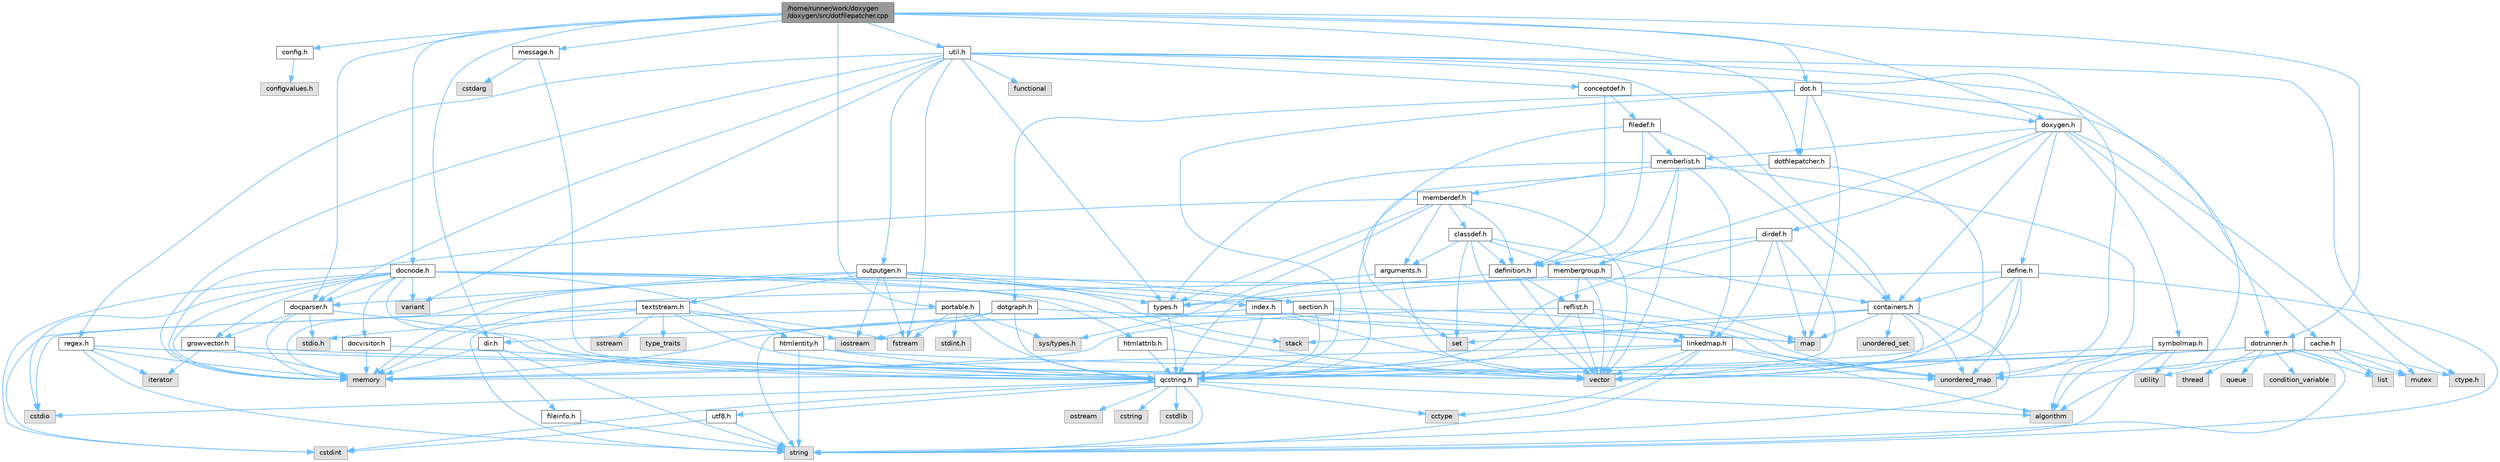 digraph "/home/runner/work/doxygen/doxygen/src/dotfilepatcher.cpp"
{
 // INTERACTIVE_SVG=YES
 // LATEX_PDF_SIZE
  bgcolor="transparent";
  edge [fontname=Helvetica,fontsize=10,labelfontname=Helvetica,labelfontsize=10];
  node [fontname=Helvetica,fontsize=10,shape=box,height=0.2,width=0.4];
  Node1 [id="Node000001",label="/home/runner/work/doxygen\l/doxygen/src/dotfilepatcher.cpp",height=0.2,width=0.4,color="gray40", fillcolor="grey60", style="filled", fontcolor="black",tooltip=" "];
  Node1 -> Node2 [id="edge1_Node000001_Node000002",color="steelblue1",style="solid",tooltip=" "];
  Node2 [id="Node000002",label="dotfilepatcher.h",height=0.2,width=0.4,color="grey40", fillcolor="white", style="filled",URL="$d3/d38/dotfilepatcher_8h.html",tooltip=" "];
  Node2 -> Node3 [id="edge2_Node000002_Node000003",color="steelblue1",style="solid",tooltip=" "];
  Node3 [id="Node000003",label="vector",height=0.2,width=0.4,color="grey60", fillcolor="#E0E0E0", style="filled",tooltip=" "];
  Node2 -> Node4 [id="edge3_Node000002_Node000004",color="steelblue1",style="solid",tooltip=" "];
  Node4 [id="Node000004",label="qcstring.h",height=0.2,width=0.4,color="grey40", fillcolor="white", style="filled",URL="$d7/d5c/qcstring_8h.html",tooltip=" "];
  Node4 -> Node5 [id="edge4_Node000004_Node000005",color="steelblue1",style="solid",tooltip=" "];
  Node5 [id="Node000005",label="string",height=0.2,width=0.4,color="grey60", fillcolor="#E0E0E0", style="filled",tooltip=" "];
  Node4 -> Node6 [id="edge5_Node000004_Node000006",color="steelblue1",style="solid",tooltip=" "];
  Node6 [id="Node000006",label="algorithm",height=0.2,width=0.4,color="grey60", fillcolor="#E0E0E0", style="filled",tooltip=" "];
  Node4 -> Node7 [id="edge6_Node000004_Node000007",color="steelblue1",style="solid",tooltip=" "];
  Node7 [id="Node000007",label="cctype",height=0.2,width=0.4,color="grey60", fillcolor="#E0E0E0", style="filled",tooltip=" "];
  Node4 -> Node8 [id="edge7_Node000004_Node000008",color="steelblue1",style="solid",tooltip=" "];
  Node8 [id="Node000008",label="cstring",height=0.2,width=0.4,color="grey60", fillcolor="#E0E0E0", style="filled",tooltip=" "];
  Node4 -> Node9 [id="edge8_Node000004_Node000009",color="steelblue1",style="solid",tooltip=" "];
  Node9 [id="Node000009",label="cstdio",height=0.2,width=0.4,color="grey60", fillcolor="#E0E0E0", style="filled",tooltip=" "];
  Node4 -> Node10 [id="edge9_Node000004_Node000010",color="steelblue1",style="solid",tooltip=" "];
  Node10 [id="Node000010",label="cstdlib",height=0.2,width=0.4,color="grey60", fillcolor="#E0E0E0", style="filled",tooltip=" "];
  Node4 -> Node11 [id="edge10_Node000004_Node000011",color="steelblue1",style="solid",tooltip=" "];
  Node11 [id="Node000011",label="cstdint",height=0.2,width=0.4,color="grey60", fillcolor="#E0E0E0", style="filled",tooltip=" "];
  Node4 -> Node12 [id="edge11_Node000004_Node000012",color="steelblue1",style="solid",tooltip=" "];
  Node12 [id="Node000012",label="ostream",height=0.2,width=0.4,color="grey60", fillcolor="#E0E0E0", style="filled",tooltip=" "];
  Node4 -> Node13 [id="edge12_Node000004_Node000013",color="steelblue1",style="solid",tooltip=" "];
  Node13 [id="Node000013",label="utf8.h",height=0.2,width=0.4,color="grey40", fillcolor="white", style="filled",URL="$db/d7c/utf8_8h.html",tooltip="Various UTF8 related helper functions."];
  Node13 -> Node11 [id="edge13_Node000013_Node000011",color="steelblue1",style="solid",tooltip=" "];
  Node13 -> Node5 [id="edge14_Node000013_Node000005",color="steelblue1",style="solid",tooltip=" "];
  Node1 -> Node14 [id="edge15_Node000001_Node000014",color="steelblue1",style="solid",tooltip=" "];
  Node14 [id="Node000014",label="dotrunner.h",height=0.2,width=0.4,color="grey40", fillcolor="white", style="filled",URL="$d2/dd1/dotrunner_8h.html",tooltip=" "];
  Node14 -> Node5 [id="edge16_Node000014_Node000005",color="steelblue1",style="solid",tooltip=" "];
  Node14 -> Node15 [id="edge17_Node000014_Node000015",color="steelblue1",style="solid",tooltip=" "];
  Node15 [id="Node000015",label="thread",height=0.2,width=0.4,color="grey60", fillcolor="#E0E0E0", style="filled",tooltip=" "];
  Node14 -> Node16 [id="edge18_Node000014_Node000016",color="steelblue1",style="solid",tooltip=" "];
  Node16 [id="Node000016",label="list",height=0.2,width=0.4,color="grey60", fillcolor="#E0E0E0", style="filled",tooltip=" "];
  Node14 -> Node17 [id="edge19_Node000014_Node000017",color="steelblue1",style="solid",tooltip=" "];
  Node17 [id="Node000017",label="queue",height=0.2,width=0.4,color="grey60", fillcolor="#E0E0E0", style="filled",tooltip=" "];
  Node14 -> Node18 [id="edge20_Node000014_Node000018",color="steelblue1",style="solid",tooltip=" "];
  Node18 [id="Node000018",label="mutex",height=0.2,width=0.4,color="grey60", fillcolor="#E0E0E0", style="filled",tooltip=" "];
  Node14 -> Node19 [id="edge21_Node000014_Node000019",color="steelblue1",style="solid",tooltip=" "];
  Node19 [id="Node000019",label="condition_variable",height=0.2,width=0.4,color="grey60", fillcolor="#E0E0E0", style="filled",tooltip=" "];
  Node14 -> Node20 [id="edge22_Node000014_Node000020",color="steelblue1",style="solid",tooltip=" "];
  Node20 [id="Node000020",label="memory",height=0.2,width=0.4,color="grey60", fillcolor="#E0E0E0", style="filled",tooltip=" "];
  Node14 -> Node4 [id="edge23_Node000014_Node000004",color="steelblue1",style="solid",tooltip=" "];
  Node1 -> Node21 [id="edge24_Node000001_Node000021",color="steelblue1",style="solid",tooltip=" "];
  Node21 [id="Node000021",label="config.h",height=0.2,width=0.4,color="grey40", fillcolor="white", style="filled",URL="$db/d16/config_8h.html",tooltip=" "];
  Node21 -> Node22 [id="edge25_Node000021_Node000022",color="steelblue1",style="solid",tooltip=" "];
  Node22 [id="Node000022",label="configvalues.h",height=0.2,width=0.4,color="grey60", fillcolor="#E0E0E0", style="filled",tooltip=" "];
  Node1 -> Node23 [id="edge26_Node000001_Node000023",color="steelblue1",style="solid",tooltip=" "];
  Node23 [id="Node000023",label="message.h",height=0.2,width=0.4,color="grey40", fillcolor="white", style="filled",URL="$d2/d0d/message_8h.html",tooltip=" "];
  Node23 -> Node24 [id="edge27_Node000023_Node000024",color="steelblue1",style="solid",tooltip=" "];
  Node24 [id="Node000024",label="cstdarg",height=0.2,width=0.4,color="grey60", fillcolor="#E0E0E0", style="filled",tooltip=" "];
  Node23 -> Node4 [id="edge28_Node000023_Node000004",color="steelblue1",style="solid",tooltip=" "];
  Node1 -> Node25 [id="edge29_Node000001_Node000025",color="steelblue1",style="solid",tooltip=" "];
  Node25 [id="Node000025",label="docparser.h",height=0.2,width=0.4,color="grey40", fillcolor="white", style="filled",URL="$de/d9c/docparser_8h.html",tooltip=" "];
  Node25 -> Node26 [id="edge30_Node000025_Node000026",color="steelblue1",style="solid",tooltip=" "];
  Node26 [id="Node000026",label="stdio.h",height=0.2,width=0.4,color="grey60", fillcolor="#E0E0E0", style="filled",tooltip=" "];
  Node25 -> Node20 [id="edge31_Node000025_Node000020",color="steelblue1",style="solid",tooltip=" "];
  Node25 -> Node4 [id="edge32_Node000025_Node000004",color="steelblue1",style="solid",tooltip=" "];
  Node25 -> Node27 [id="edge33_Node000025_Node000027",color="steelblue1",style="solid",tooltip=" "];
  Node27 [id="Node000027",label="growvector.h",height=0.2,width=0.4,color="grey40", fillcolor="white", style="filled",URL="$d7/d50/growvector_8h.html",tooltip=" "];
  Node27 -> Node3 [id="edge34_Node000027_Node000003",color="steelblue1",style="solid",tooltip=" "];
  Node27 -> Node20 [id="edge35_Node000027_Node000020",color="steelblue1",style="solid",tooltip=" "];
  Node27 -> Node28 [id="edge36_Node000027_Node000028",color="steelblue1",style="solid",tooltip=" "];
  Node28 [id="Node000028",label="iterator",height=0.2,width=0.4,color="grey60", fillcolor="#E0E0E0", style="filled",tooltip=" "];
  Node1 -> Node29 [id="edge37_Node000001_Node000029",color="steelblue1",style="solid",tooltip=" "];
  Node29 [id="Node000029",label="docnode.h",height=0.2,width=0.4,color="grey40", fillcolor="white", style="filled",URL="$de/d2b/docnode_8h.html",tooltip=" "];
  Node29 -> Node9 [id="edge38_Node000029_Node000009",color="steelblue1",style="solid",tooltip=" "];
  Node29 -> Node11 [id="edge39_Node000029_Node000011",color="steelblue1",style="solid",tooltip=" "];
  Node29 -> Node3 [id="edge40_Node000029_Node000003",color="steelblue1",style="solid",tooltip=" "];
  Node29 -> Node20 [id="edge41_Node000029_Node000020",color="steelblue1",style="solid",tooltip=" "];
  Node29 -> Node30 [id="edge42_Node000029_Node000030",color="steelblue1",style="solid",tooltip=" "];
  Node30 [id="Node000030",label="variant",height=0.2,width=0.4,color="grey60", fillcolor="#E0E0E0", style="filled",tooltip=" "];
  Node29 -> Node4 [id="edge43_Node000029_Node000004",color="steelblue1",style="solid",tooltip=" "];
  Node29 -> Node31 [id="edge44_Node000029_Node000031",color="steelblue1",style="solid",tooltip=" "];
  Node31 [id="Node000031",label="docvisitor.h",height=0.2,width=0.4,color="grey40", fillcolor="white", style="filled",URL="$d2/d3c/docvisitor_8h.html",tooltip=" "];
  Node31 -> Node20 [id="edge45_Node000031_Node000020",color="steelblue1",style="solid",tooltip=" "];
  Node31 -> Node4 [id="edge46_Node000031_Node000004",color="steelblue1",style="solid",tooltip=" "];
  Node29 -> Node25 [id="edge47_Node000029_Node000025",color="steelblue1",style="solid",tooltip=" "];
  Node29 -> Node32 [id="edge48_Node000029_Node000032",color="steelblue1",style="solid",tooltip=" "];
  Node32 [id="Node000032",label="htmlattrib.h",height=0.2,width=0.4,color="grey40", fillcolor="white", style="filled",URL="$d0/d73/htmlattrib_8h.html",tooltip=" "];
  Node32 -> Node3 [id="edge49_Node000032_Node000003",color="steelblue1",style="solid",tooltip=" "];
  Node32 -> Node4 [id="edge50_Node000032_Node000004",color="steelblue1",style="solid",tooltip=" "];
  Node29 -> Node33 [id="edge51_Node000029_Node000033",color="steelblue1",style="solid",tooltip=" "];
  Node33 [id="Node000033",label="htmlentity.h",height=0.2,width=0.4,color="grey40", fillcolor="white", style="filled",URL="$db/dc6/htmlentity_8h.html",tooltip=" "];
  Node33 -> Node34 [id="edge52_Node000033_Node000034",color="steelblue1",style="solid",tooltip=" "];
  Node34 [id="Node000034",label="unordered_map",height=0.2,width=0.4,color="grey60", fillcolor="#E0E0E0", style="filled",tooltip=" "];
  Node33 -> Node5 [id="edge53_Node000033_Node000005",color="steelblue1",style="solid",tooltip=" "];
  Node33 -> Node4 [id="edge54_Node000033_Node000004",color="steelblue1",style="solid",tooltip=" "];
  Node29 -> Node27 [id="edge55_Node000029_Node000027",color="steelblue1",style="solid",tooltip=" "];
  Node29 -> Node35 [id="edge56_Node000029_Node000035",color="steelblue1",style="solid",tooltip=" "];
  Node35 [id="Node000035",label="section.h",height=0.2,width=0.4,color="grey40", fillcolor="white", style="filled",URL="$d1/d2a/section_8h.html",tooltip=" "];
  Node35 -> Node5 [id="edge57_Node000035_Node000005",color="steelblue1",style="solid",tooltip=" "];
  Node35 -> Node34 [id="edge58_Node000035_Node000034",color="steelblue1",style="solid",tooltip=" "];
  Node35 -> Node4 [id="edge59_Node000035_Node000004",color="steelblue1",style="solid",tooltip=" "];
  Node35 -> Node36 [id="edge60_Node000035_Node000036",color="steelblue1",style="solid",tooltip=" "];
  Node36 [id="Node000036",label="linkedmap.h",height=0.2,width=0.4,color="grey40", fillcolor="white", style="filled",URL="$da/de1/linkedmap_8h.html",tooltip=" "];
  Node36 -> Node34 [id="edge61_Node000036_Node000034",color="steelblue1",style="solid",tooltip=" "];
  Node36 -> Node3 [id="edge62_Node000036_Node000003",color="steelblue1",style="solid",tooltip=" "];
  Node36 -> Node20 [id="edge63_Node000036_Node000020",color="steelblue1",style="solid",tooltip=" "];
  Node36 -> Node5 [id="edge64_Node000036_Node000005",color="steelblue1",style="solid",tooltip=" "];
  Node36 -> Node6 [id="edge65_Node000036_Node000006",color="steelblue1",style="solid",tooltip=" "];
  Node36 -> Node7 [id="edge66_Node000036_Node000007",color="steelblue1",style="solid",tooltip=" "];
  Node36 -> Node4 [id="edge67_Node000036_Node000004",color="steelblue1",style="solid",tooltip=" "];
  Node1 -> Node37 [id="edge68_Node000001_Node000037",color="steelblue1",style="solid",tooltip=" "];
  Node37 [id="Node000037",label="doxygen.h",height=0.2,width=0.4,color="grey40", fillcolor="white", style="filled",URL="$d1/da1/doxygen_8h.html",tooltip=" "];
  Node37 -> Node18 [id="edge69_Node000037_Node000018",color="steelblue1",style="solid",tooltip=" "];
  Node37 -> Node38 [id="edge70_Node000037_Node000038",color="steelblue1",style="solid",tooltip=" "];
  Node38 [id="Node000038",label="containers.h",height=0.2,width=0.4,color="grey40", fillcolor="white", style="filled",URL="$d5/d75/containers_8h.html",tooltip=" "];
  Node38 -> Node3 [id="edge71_Node000038_Node000003",color="steelblue1",style="solid",tooltip=" "];
  Node38 -> Node5 [id="edge72_Node000038_Node000005",color="steelblue1",style="solid",tooltip=" "];
  Node38 -> Node39 [id="edge73_Node000038_Node000039",color="steelblue1",style="solid",tooltip=" "];
  Node39 [id="Node000039",label="set",height=0.2,width=0.4,color="grey60", fillcolor="#E0E0E0", style="filled",tooltip=" "];
  Node38 -> Node40 [id="edge74_Node000038_Node000040",color="steelblue1",style="solid",tooltip=" "];
  Node40 [id="Node000040",label="map",height=0.2,width=0.4,color="grey60", fillcolor="#E0E0E0", style="filled",tooltip=" "];
  Node38 -> Node41 [id="edge75_Node000038_Node000041",color="steelblue1",style="solid",tooltip=" "];
  Node41 [id="Node000041",label="unordered_set",height=0.2,width=0.4,color="grey60", fillcolor="#E0E0E0", style="filled",tooltip=" "];
  Node38 -> Node34 [id="edge76_Node000038_Node000034",color="steelblue1",style="solid",tooltip=" "];
  Node38 -> Node42 [id="edge77_Node000038_Node000042",color="steelblue1",style="solid",tooltip=" "];
  Node42 [id="Node000042",label="stack",height=0.2,width=0.4,color="grey60", fillcolor="#E0E0E0", style="filled",tooltip=" "];
  Node37 -> Node43 [id="edge78_Node000037_Node000043",color="steelblue1",style="solid",tooltip=" "];
  Node43 [id="Node000043",label="membergroup.h",height=0.2,width=0.4,color="grey40", fillcolor="white", style="filled",URL="$d9/d11/membergroup_8h.html",tooltip=" "];
  Node43 -> Node3 [id="edge79_Node000043_Node000003",color="steelblue1",style="solid",tooltip=" "];
  Node43 -> Node40 [id="edge80_Node000043_Node000040",color="steelblue1",style="solid",tooltip=" "];
  Node43 -> Node20 [id="edge81_Node000043_Node000020",color="steelblue1",style="solid",tooltip=" "];
  Node43 -> Node44 [id="edge82_Node000043_Node000044",color="steelblue1",style="solid",tooltip=" "];
  Node44 [id="Node000044",label="types.h",height=0.2,width=0.4,color="grey40", fillcolor="white", style="filled",URL="$d9/d49/types_8h.html",tooltip="This file contains a number of basic enums and types."];
  Node44 -> Node4 [id="edge83_Node000044_Node000004",color="steelblue1",style="solid",tooltip=" "];
  Node43 -> Node45 [id="edge84_Node000043_Node000045",color="steelblue1",style="solid",tooltip=" "];
  Node45 [id="Node000045",label="reflist.h",height=0.2,width=0.4,color="grey40", fillcolor="white", style="filled",URL="$d1/d02/reflist_8h.html",tooltip=" "];
  Node45 -> Node3 [id="edge85_Node000045_Node000003",color="steelblue1",style="solid",tooltip=" "];
  Node45 -> Node34 [id="edge86_Node000045_Node000034",color="steelblue1",style="solid",tooltip=" "];
  Node45 -> Node20 [id="edge87_Node000045_Node000020",color="steelblue1",style="solid",tooltip=" "];
  Node45 -> Node4 [id="edge88_Node000045_Node000004",color="steelblue1",style="solid",tooltip=" "];
  Node45 -> Node36 [id="edge89_Node000045_Node000036",color="steelblue1",style="solid",tooltip=" "];
  Node37 -> Node46 [id="edge90_Node000037_Node000046",color="steelblue1",style="solid",tooltip=" "];
  Node46 [id="Node000046",label="dirdef.h",height=0.2,width=0.4,color="grey40", fillcolor="white", style="filled",URL="$d6/d15/dirdef_8h.html",tooltip=" "];
  Node46 -> Node3 [id="edge91_Node000046_Node000003",color="steelblue1",style="solid",tooltip=" "];
  Node46 -> Node40 [id="edge92_Node000046_Node000040",color="steelblue1",style="solid",tooltip=" "];
  Node46 -> Node4 [id="edge93_Node000046_Node000004",color="steelblue1",style="solid",tooltip=" "];
  Node46 -> Node36 [id="edge94_Node000046_Node000036",color="steelblue1",style="solid",tooltip=" "];
  Node46 -> Node47 [id="edge95_Node000046_Node000047",color="steelblue1",style="solid",tooltip=" "];
  Node47 [id="Node000047",label="definition.h",height=0.2,width=0.4,color="grey40", fillcolor="white", style="filled",URL="$df/da1/definition_8h.html",tooltip=" "];
  Node47 -> Node3 [id="edge96_Node000047_Node000003",color="steelblue1",style="solid",tooltip=" "];
  Node47 -> Node44 [id="edge97_Node000047_Node000044",color="steelblue1",style="solid",tooltip=" "];
  Node47 -> Node45 [id="edge98_Node000047_Node000045",color="steelblue1",style="solid",tooltip=" "];
  Node37 -> Node48 [id="edge99_Node000037_Node000048",color="steelblue1",style="solid",tooltip=" "];
  Node48 [id="Node000048",label="memberlist.h",height=0.2,width=0.4,color="grey40", fillcolor="white", style="filled",URL="$dd/d78/memberlist_8h.html",tooltip=" "];
  Node48 -> Node3 [id="edge100_Node000048_Node000003",color="steelblue1",style="solid",tooltip=" "];
  Node48 -> Node6 [id="edge101_Node000048_Node000006",color="steelblue1",style="solid",tooltip=" "];
  Node48 -> Node49 [id="edge102_Node000048_Node000049",color="steelblue1",style="solid",tooltip=" "];
  Node49 [id="Node000049",label="memberdef.h",height=0.2,width=0.4,color="grey40", fillcolor="white", style="filled",URL="$d4/d46/memberdef_8h.html",tooltip=" "];
  Node49 -> Node3 [id="edge103_Node000049_Node000003",color="steelblue1",style="solid",tooltip=" "];
  Node49 -> Node20 [id="edge104_Node000049_Node000020",color="steelblue1",style="solid",tooltip=" "];
  Node49 -> Node50 [id="edge105_Node000049_Node000050",color="steelblue1",style="solid",tooltip=" "];
  Node50 [id="Node000050",label="sys/types.h",height=0.2,width=0.4,color="grey60", fillcolor="#E0E0E0", style="filled",tooltip=" "];
  Node49 -> Node44 [id="edge106_Node000049_Node000044",color="steelblue1",style="solid",tooltip=" "];
  Node49 -> Node47 [id="edge107_Node000049_Node000047",color="steelblue1",style="solid",tooltip=" "];
  Node49 -> Node51 [id="edge108_Node000049_Node000051",color="steelblue1",style="solid",tooltip=" "];
  Node51 [id="Node000051",label="arguments.h",height=0.2,width=0.4,color="grey40", fillcolor="white", style="filled",URL="$df/d9b/arguments_8h.html",tooltip=" "];
  Node51 -> Node3 [id="edge109_Node000051_Node000003",color="steelblue1",style="solid",tooltip=" "];
  Node51 -> Node4 [id="edge110_Node000051_Node000004",color="steelblue1",style="solid",tooltip=" "];
  Node49 -> Node52 [id="edge111_Node000049_Node000052",color="steelblue1",style="solid",tooltip=" "];
  Node52 [id="Node000052",label="classdef.h",height=0.2,width=0.4,color="grey40", fillcolor="white", style="filled",URL="$d1/da6/classdef_8h.html",tooltip=" "];
  Node52 -> Node3 [id="edge112_Node000052_Node000003",color="steelblue1",style="solid",tooltip=" "];
  Node52 -> Node39 [id="edge113_Node000052_Node000039",color="steelblue1",style="solid",tooltip=" "];
  Node52 -> Node38 [id="edge114_Node000052_Node000038",color="steelblue1",style="solid",tooltip=" "];
  Node52 -> Node47 [id="edge115_Node000052_Node000047",color="steelblue1",style="solid",tooltip=" "];
  Node52 -> Node51 [id="edge116_Node000052_Node000051",color="steelblue1",style="solid",tooltip=" "];
  Node52 -> Node43 [id="edge117_Node000052_Node000043",color="steelblue1",style="solid",tooltip=" "];
  Node48 -> Node36 [id="edge118_Node000048_Node000036",color="steelblue1",style="solid",tooltip=" "];
  Node48 -> Node44 [id="edge119_Node000048_Node000044",color="steelblue1",style="solid",tooltip=" "];
  Node48 -> Node43 [id="edge120_Node000048_Node000043",color="steelblue1",style="solid",tooltip=" "];
  Node37 -> Node53 [id="edge121_Node000037_Node000053",color="steelblue1",style="solid",tooltip=" "];
  Node53 [id="Node000053",label="define.h",height=0.2,width=0.4,color="grey40", fillcolor="white", style="filled",URL="$df/d67/define_8h.html",tooltip=" "];
  Node53 -> Node3 [id="edge122_Node000053_Node000003",color="steelblue1",style="solid",tooltip=" "];
  Node53 -> Node20 [id="edge123_Node000053_Node000020",color="steelblue1",style="solid",tooltip=" "];
  Node53 -> Node5 [id="edge124_Node000053_Node000005",color="steelblue1",style="solid",tooltip=" "];
  Node53 -> Node34 [id="edge125_Node000053_Node000034",color="steelblue1",style="solid",tooltip=" "];
  Node53 -> Node4 [id="edge126_Node000053_Node000004",color="steelblue1",style="solid",tooltip=" "];
  Node53 -> Node38 [id="edge127_Node000053_Node000038",color="steelblue1",style="solid",tooltip=" "];
  Node37 -> Node54 [id="edge128_Node000037_Node000054",color="steelblue1",style="solid",tooltip=" "];
  Node54 [id="Node000054",label="cache.h",height=0.2,width=0.4,color="grey40", fillcolor="white", style="filled",URL="$d3/d26/cache_8h.html",tooltip=" "];
  Node54 -> Node16 [id="edge129_Node000054_Node000016",color="steelblue1",style="solid",tooltip=" "];
  Node54 -> Node34 [id="edge130_Node000054_Node000034",color="steelblue1",style="solid",tooltip=" "];
  Node54 -> Node18 [id="edge131_Node000054_Node000018",color="steelblue1",style="solid",tooltip=" "];
  Node54 -> Node55 [id="edge132_Node000054_Node000055",color="steelblue1",style="solid",tooltip=" "];
  Node55 [id="Node000055",label="utility",height=0.2,width=0.4,color="grey60", fillcolor="#E0E0E0", style="filled",tooltip=" "];
  Node54 -> Node56 [id="edge133_Node000054_Node000056",color="steelblue1",style="solid",tooltip=" "];
  Node56 [id="Node000056",label="ctype.h",height=0.2,width=0.4,color="grey60", fillcolor="#E0E0E0", style="filled",tooltip=" "];
  Node37 -> Node57 [id="edge134_Node000037_Node000057",color="steelblue1",style="solid",tooltip=" "];
  Node57 [id="Node000057",label="symbolmap.h",height=0.2,width=0.4,color="grey40", fillcolor="white", style="filled",URL="$d7/ddd/symbolmap_8h.html",tooltip=" "];
  Node57 -> Node6 [id="edge135_Node000057_Node000006",color="steelblue1",style="solid",tooltip=" "];
  Node57 -> Node34 [id="edge136_Node000057_Node000034",color="steelblue1",style="solid",tooltip=" "];
  Node57 -> Node3 [id="edge137_Node000057_Node000003",color="steelblue1",style="solid",tooltip=" "];
  Node57 -> Node5 [id="edge138_Node000057_Node000005",color="steelblue1",style="solid",tooltip=" "];
  Node57 -> Node55 [id="edge139_Node000057_Node000055",color="steelblue1",style="solid",tooltip=" "];
  Node1 -> Node58 [id="edge140_Node000001_Node000058",color="steelblue1",style="solid",tooltip=" "];
  Node58 [id="Node000058",label="util.h",height=0.2,width=0.4,color="grey40", fillcolor="white", style="filled",URL="$d8/d3c/util_8h.html",tooltip="A bunch of utility functions."];
  Node58 -> Node20 [id="edge141_Node000058_Node000020",color="steelblue1",style="solid",tooltip=" "];
  Node58 -> Node34 [id="edge142_Node000058_Node000034",color="steelblue1",style="solid",tooltip=" "];
  Node58 -> Node6 [id="edge143_Node000058_Node000006",color="steelblue1",style="solid",tooltip=" "];
  Node58 -> Node59 [id="edge144_Node000058_Node000059",color="steelblue1",style="solid",tooltip=" "];
  Node59 [id="Node000059",label="functional",height=0.2,width=0.4,color="grey60", fillcolor="#E0E0E0", style="filled",tooltip=" "];
  Node58 -> Node60 [id="edge145_Node000058_Node000060",color="steelblue1",style="solid",tooltip=" "];
  Node60 [id="Node000060",label="fstream",height=0.2,width=0.4,color="grey60", fillcolor="#E0E0E0", style="filled",tooltip=" "];
  Node58 -> Node30 [id="edge146_Node000058_Node000030",color="steelblue1",style="solid",tooltip=" "];
  Node58 -> Node56 [id="edge147_Node000058_Node000056",color="steelblue1",style="solid",tooltip=" "];
  Node58 -> Node44 [id="edge148_Node000058_Node000044",color="steelblue1",style="solid",tooltip=" "];
  Node58 -> Node25 [id="edge149_Node000058_Node000025",color="steelblue1",style="solid",tooltip=" "];
  Node58 -> Node38 [id="edge150_Node000058_Node000038",color="steelblue1",style="solid",tooltip=" "];
  Node58 -> Node61 [id="edge151_Node000058_Node000061",color="steelblue1",style="solid",tooltip=" "];
  Node61 [id="Node000061",label="outputgen.h",height=0.2,width=0.4,color="grey40", fillcolor="white", style="filled",URL="$df/d06/outputgen_8h.html",tooltip=" "];
  Node61 -> Node20 [id="edge152_Node000061_Node000020",color="steelblue1",style="solid",tooltip=" "];
  Node61 -> Node42 [id="edge153_Node000061_Node000042",color="steelblue1",style="solid",tooltip=" "];
  Node61 -> Node62 [id="edge154_Node000061_Node000062",color="steelblue1",style="solid",tooltip=" "];
  Node62 [id="Node000062",label="iostream",height=0.2,width=0.4,color="grey60", fillcolor="#E0E0E0", style="filled",tooltip=" "];
  Node61 -> Node60 [id="edge155_Node000061_Node000060",color="steelblue1",style="solid",tooltip=" "];
  Node61 -> Node44 [id="edge156_Node000061_Node000044",color="steelblue1",style="solid",tooltip=" "];
  Node61 -> Node63 [id="edge157_Node000061_Node000063",color="steelblue1",style="solid",tooltip=" "];
  Node63 [id="Node000063",label="index.h",height=0.2,width=0.4,color="grey40", fillcolor="white", style="filled",URL="$d1/db5/index_8h.html",tooltip=" "];
  Node63 -> Node20 [id="edge158_Node000063_Node000020",color="steelblue1",style="solid",tooltip=" "];
  Node63 -> Node3 [id="edge159_Node000063_Node000003",color="steelblue1",style="solid",tooltip=" "];
  Node63 -> Node40 [id="edge160_Node000063_Node000040",color="steelblue1",style="solid",tooltip=" "];
  Node63 -> Node4 [id="edge161_Node000063_Node000004",color="steelblue1",style="solid",tooltip=" "];
  Node61 -> Node35 [id="edge162_Node000061_Node000035",color="steelblue1",style="solid",tooltip=" "];
  Node61 -> Node64 [id="edge163_Node000061_Node000064",color="steelblue1",style="solid",tooltip=" "];
  Node64 [id="Node000064",label="textstream.h",height=0.2,width=0.4,color="grey40", fillcolor="white", style="filled",URL="$d4/d7d/textstream_8h.html",tooltip=" "];
  Node64 -> Node5 [id="edge164_Node000064_Node000005",color="steelblue1",style="solid",tooltip=" "];
  Node64 -> Node62 [id="edge165_Node000064_Node000062",color="steelblue1",style="solid",tooltip=" "];
  Node64 -> Node65 [id="edge166_Node000064_Node000065",color="steelblue1",style="solid",tooltip=" "];
  Node65 [id="Node000065",label="sstream",height=0.2,width=0.4,color="grey60", fillcolor="#E0E0E0", style="filled",tooltip=" "];
  Node64 -> Node11 [id="edge167_Node000064_Node000011",color="steelblue1",style="solid",tooltip=" "];
  Node64 -> Node9 [id="edge168_Node000064_Node000009",color="steelblue1",style="solid",tooltip=" "];
  Node64 -> Node60 [id="edge169_Node000064_Node000060",color="steelblue1",style="solid",tooltip=" "];
  Node64 -> Node66 [id="edge170_Node000064_Node000066",color="steelblue1",style="solid",tooltip=" "];
  Node66 [id="Node000066",label="type_traits",height=0.2,width=0.4,color="grey60", fillcolor="#E0E0E0", style="filled",tooltip=" "];
  Node64 -> Node4 [id="edge171_Node000064_Node000004",color="steelblue1",style="solid",tooltip=" "];
  Node61 -> Node25 [id="edge172_Node000061_Node000025",color="steelblue1",style="solid",tooltip=" "];
  Node58 -> Node67 [id="edge173_Node000058_Node000067",color="steelblue1",style="solid",tooltip=" "];
  Node67 [id="Node000067",label="regex.h",height=0.2,width=0.4,color="grey40", fillcolor="white", style="filled",URL="$d1/d21/regex_8h.html",tooltip=" "];
  Node67 -> Node20 [id="edge174_Node000067_Node000020",color="steelblue1",style="solid",tooltip=" "];
  Node67 -> Node5 [id="edge175_Node000067_Node000005",color="steelblue1",style="solid",tooltip=" "];
  Node67 -> Node3 [id="edge176_Node000067_Node000003",color="steelblue1",style="solid",tooltip=" "];
  Node67 -> Node28 [id="edge177_Node000067_Node000028",color="steelblue1",style="solid",tooltip=" "];
  Node58 -> Node68 [id="edge178_Node000058_Node000068",color="steelblue1",style="solid",tooltip=" "];
  Node68 [id="Node000068",label="conceptdef.h",height=0.2,width=0.4,color="grey40", fillcolor="white", style="filled",URL="$da/df1/conceptdef_8h.html",tooltip=" "];
  Node68 -> Node47 [id="edge179_Node000068_Node000047",color="steelblue1",style="solid",tooltip=" "];
  Node68 -> Node69 [id="edge180_Node000068_Node000069",color="steelblue1",style="solid",tooltip=" "];
  Node69 [id="Node000069",label="filedef.h",height=0.2,width=0.4,color="grey40", fillcolor="white", style="filled",URL="$d4/d3a/filedef_8h.html",tooltip=" "];
  Node69 -> Node39 [id="edge181_Node000069_Node000039",color="steelblue1",style="solid",tooltip=" "];
  Node69 -> Node47 [id="edge182_Node000069_Node000047",color="steelblue1",style="solid",tooltip=" "];
  Node69 -> Node48 [id="edge183_Node000069_Node000048",color="steelblue1",style="solid",tooltip=" "];
  Node69 -> Node38 [id="edge184_Node000069_Node000038",color="steelblue1",style="solid",tooltip=" "];
  Node1 -> Node70 [id="edge185_Node000001_Node000070",color="steelblue1",style="solid",tooltip=" "];
  Node70 [id="Node000070",label="dot.h",height=0.2,width=0.4,color="grey40", fillcolor="white", style="filled",URL="$d6/d4a/dot_8h.html",tooltip=" "];
  Node70 -> Node40 [id="edge186_Node000070_Node000040",color="steelblue1",style="solid",tooltip=" "];
  Node70 -> Node4 [id="edge187_Node000070_Node000004",color="steelblue1",style="solid",tooltip=" "];
  Node70 -> Node71 [id="edge188_Node000070_Node000071",color="steelblue1",style="solid",tooltip=" "];
  Node71 [id="Node000071",label="dotgraph.h",height=0.2,width=0.4,color="grey40", fillcolor="white", style="filled",URL="$d0/daa/dotgraph_8h.html",tooltip=" "];
  Node71 -> Node62 [id="edge189_Node000071_Node000062",color="steelblue1",style="solid",tooltip=" "];
  Node71 -> Node40 [id="edge190_Node000071_Node000040",color="steelblue1",style="solid",tooltip=" "];
  Node71 -> Node4 [id="edge191_Node000071_Node000004",color="steelblue1",style="solid",tooltip=" "];
  Node71 -> Node72 [id="edge192_Node000071_Node000072",color="steelblue1",style="solid",tooltip=" "];
  Node72 [id="Node000072",label="dir.h",height=0.2,width=0.4,color="grey40", fillcolor="white", style="filled",URL="$df/d9c/dir_8h.html",tooltip=" "];
  Node72 -> Node5 [id="edge193_Node000072_Node000005",color="steelblue1",style="solid",tooltip=" "];
  Node72 -> Node20 [id="edge194_Node000072_Node000020",color="steelblue1",style="solid",tooltip=" "];
  Node72 -> Node73 [id="edge195_Node000072_Node000073",color="steelblue1",style="solid",tooltip=" "];
  Node73 [id="Node000073",label="fileinfo.h",height=0.2,width=0.4,color="grey40", fillcolor="white", style="filled",URL="$df/d45/fileinfo_8h.html",tooltip=" "];
  Node73 -> Node5 [id="edge196_Node000073_Node000005",color="steelblue1",style="solid",tooltip=" "];
  Node70 -> Node2 [id="edge197_Node000070_Node000002",color="steelblue1",style="solid",tooltip=" "];
  Node70 -> Node14 [id="edge198_Node000070_Node000014",color="steelblue1",style="solid",tooltip=" "];
  Node70 -> Node37 [id="edge199_Node000070_Node000037",color="steelblue1",style="solid",tooltip=" "];
  Node1 -> Node72 [id="edge200_Node000001_Node000072",color="steelblue1",style="solid",tooltip=" "];
  Node1 -> Node74 [id="edge201_Node000001_Node000074",color="steelblue1",style="solid",tooltip=" "];
  Node74 [id="Node000074",label="portable.h",height=0.2,width=0.4,color="grey40", fillcolor="white", style="filled",URL="$d2/de2/portable_8h.html",tooltip="Portable versions of functions that are platform dependent."];
  Node74 -> Node26 [id="edge202_Node000074_Node000026",color="steelblue1",style="solid",tooltip=" "];
  Node74 -> Node50 [id="edge203_Node000074_Node000050",color="steelblue1",style="solid",tooltip=" "];
  Node74 -> Node75 [id="edge204_Node000074_Node000075",color="steelblue1",style="solid",tooltip=" "];
  Node75 [id="Node000075",label="stdint.h",height=0.2,width=0.4,color="grey60", fillcolor="#E0E0E0", style="filled",tooltip=" "];
  Node74 -> Node60 [id="edge205_Node000074_Node000060",color="steelblue1",style="solid",tooltip=" "];
  Node74 -> Node4 [id="edge206_Node000074_Node000004",color="steelblue1",style="solid",tooltip=" "];
}
